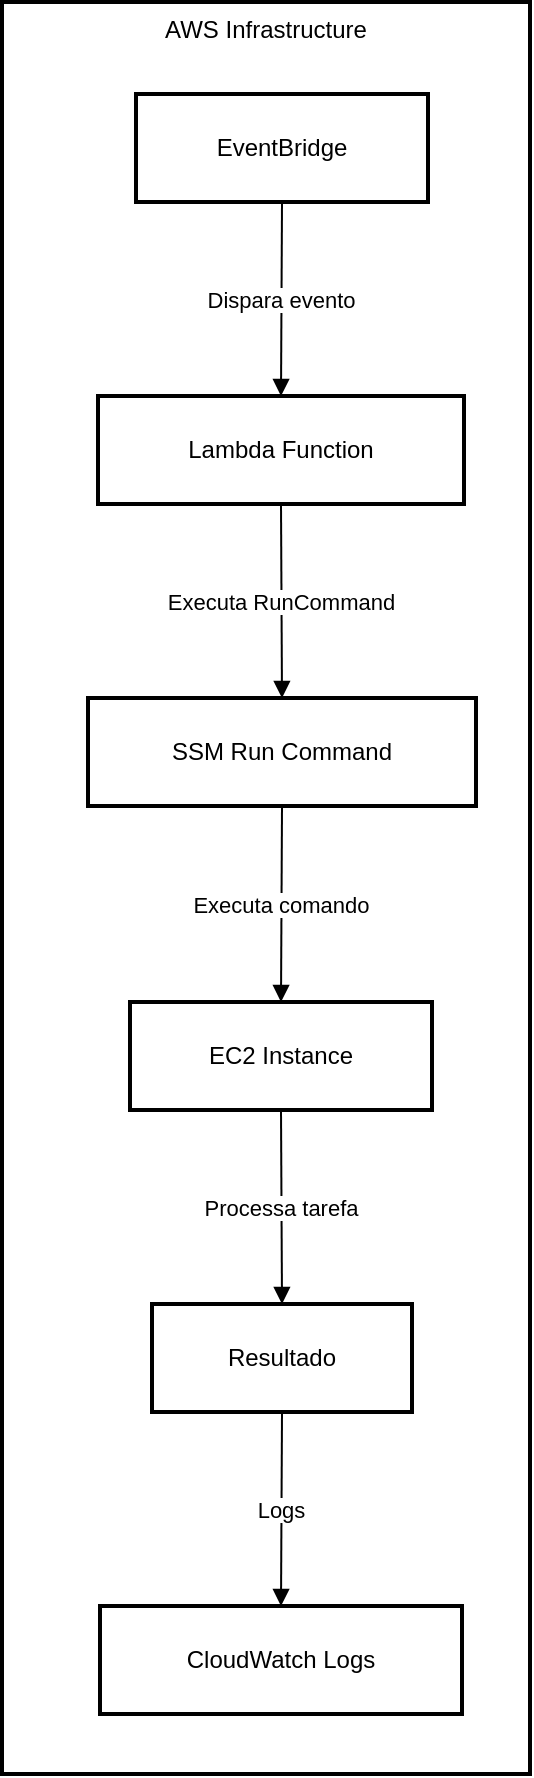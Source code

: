 <mxfile version="27.0.9">
  <diagram name="Página-1" id="UeFAgp2IqJQQrzLOy8mY">
    <mxGraphModel dx="1548" dy="856" grid="1" gridSize="10" guides="1" tooltips="1" connect="1" arrows="1" fold="1" page="1" pageScale="1" pageWidth="827" pageHeight="1169" math="0" shadow="0">
      <root>
        <mxCell id="0" />
        <mxCell id="1" parent="0" />
        <mxCell id="ChzMChHtCchUfzMYFm7m-1" value="AWS Infrastructure" style="whiteSpace=wrap;strokeWidth=2;verticalAlign=top;" vertex="1" parent="1">
          <mxGeometry x="20" y="20" width="264" height="886" as="geometry" />
        </mxCell>
        <mxCell id="ChzMChHtCchUfzMYFm7m-2" value="EventBridge" style="whiteSpace=wrap;strokeWidth=2;" vertex="1" parent="ChzMChHtCchUfzMYFm7m-1">
          <mxGeometry x="67" y="46" width="146" height="54" as="geometry" />
        </mxCell>
        <mxCell id="ChzMChHtCchUfzMYFm7m-3" value="Lambda Function" style="whiteSpace=wrap;strokeWidth=2;" vertex="1" parent="ChzMChHtCchUfzMYFm7m-1">
          <mxGeometry x="48" y="197" width="183" height="54" as="geometry" />
        </mxCell>
        <mxCell id="ChzMChHtCchUfzMYFm7m-4" value="SSM Run Command" style="whiteSpace=wrap;strokeWidth=2;" vertex="1" parent="ChzMChHtCchUfzMYFm7m-1">
          <mxGeometry x="43" y="348" width="194" height="54" as="geometry" />
        </mxCell>
        <mxCell id="ChzMChHtCchUfzMYFm7m-5" value="EC2 Instance" style="whiteSpace=wrap;strokeWidth=2;" vertex="1" parent="ChzMChHtCchUfzMYFm7m-1">
          <mxGeometry x="64" y="500" width="151" height="54" as="geometry" />
        </mxCell>
        <mxCell id="ChzMChHtCchUfzMYFm7m-6" value="Resultado" style="whiteSpace=wrap;strokeWidth=2;" vertex="1" parent="ChzMChHtCchUfzMYFm7m-1">
          <mxGeometry x="75" y="651" width="130" height="54" as="geometry" />
        </mxCell>
        <mxCell id="ChzMChHtCchUfzMYFm7m-7" value="CloudWatch Logs" style="whiteSpace=wrap;strokeWidth=2;" vertex="1" parent="ChzMChHtCchUfzMYFm7m-1">
          <mxGeometry x="49" y="802" width="181" height="54" as="geometry" />
        </mxCell>
        <mxCell id="ChzMChHtCchUfzMYFm7m-8" value="Dispara evento" style="curved=1;startArrow=none;endArrow=block;exitX=0.5;exitY=0.99;entryX=0.5;entryY=0;rounded=0;" edge="1" parent="ChzMChHtCchUfzMYFm7m-1" source="ChzMChHtCchUfzMYFm7m-2" target="ChzMChHtCchUfzMYFm7m-3">
          <mxGeometry relative="1" as="geometry">
            <Array as="points" />
          </mxGeometry>
        </mxCell>
        <mxCell id="ChzMChHtCchUfzMYFm7m-9" value="Executa RunCommand" style="curved=1;startArrow=none;endArrow=block;exitX=0.5;exitY=1;entryX=0.5;entryY=0.01;rounded=0;" edge="1" parent="ChzMChHtCchUfzMYFm7m-1" source="ChzMChHtCchUfzMYFm7m-3" target="ChzMChHtCchUfzMYFm7m-4">
          <mxGeometry relative="1" as="geometry">
            <Array as="points" />
          </mxGeometry>
        </mxCell>
        <mxCell id="ChzMChHtCchUfzMYFm7m-10" value="Executa comando" style="curved=1;startArrow=none;endArrow=block;exitX=0.5;exitY=1.01;entryX=0.5;entryY=-0.01;rounded=0;" edge="1" parent="ChzMChHtCchUfzMYFm7m-1" source="ChzMChHtCchUfzMYFm7m-4" target="ChzMChHtCchUfzMYFm7m-5">
          <mxGeometry relative="1" as="geometry">
            <Array as="points" />
          </mxGeometry>
        </mxCell>
        <mxCell id="ChzMChHtCchUfzMYFm7m-11" value="Processa tarefa" style="curved=1;startArrow=none;endArrow=block;exitX=0.5;exitY=0.99;entryX=0.5;entryY=0;rounded=0;" edge="1" parent="ChzMChHtCchUfzMYFm7m-1" source="ChzMChHtCchUfzMYFm7m-5" target="ChzMChHtCchUfzMYFm7m-6">
          <mxGeometry relative="1" as="geometry">
            <Array as="points" />
          </mxGeometry>
        </mxCell>
        <mxCell id="ChzMChHtCchUfzMYFm7m-12" value="Logs" style="curved=1;startArrow=none;endArrow=block;exitX=0.5;exitY=1;entryX=0.5;entryY=0.01;rounded=0;" edge="1" parent="ChzMChHtCchUfzMYFm7m-1" source="ChzMChHtCchUfzMYFm7m-6" target="ChzMChHtCchUfzMYFm7m-7">
          <mxGeometry relative="1" as="geometry">
            <Array as="points" />
          </mxGeometry>
        </mxCell>
      </root>
    </mxGraphModel>
  </diagram>
</mxfile>
